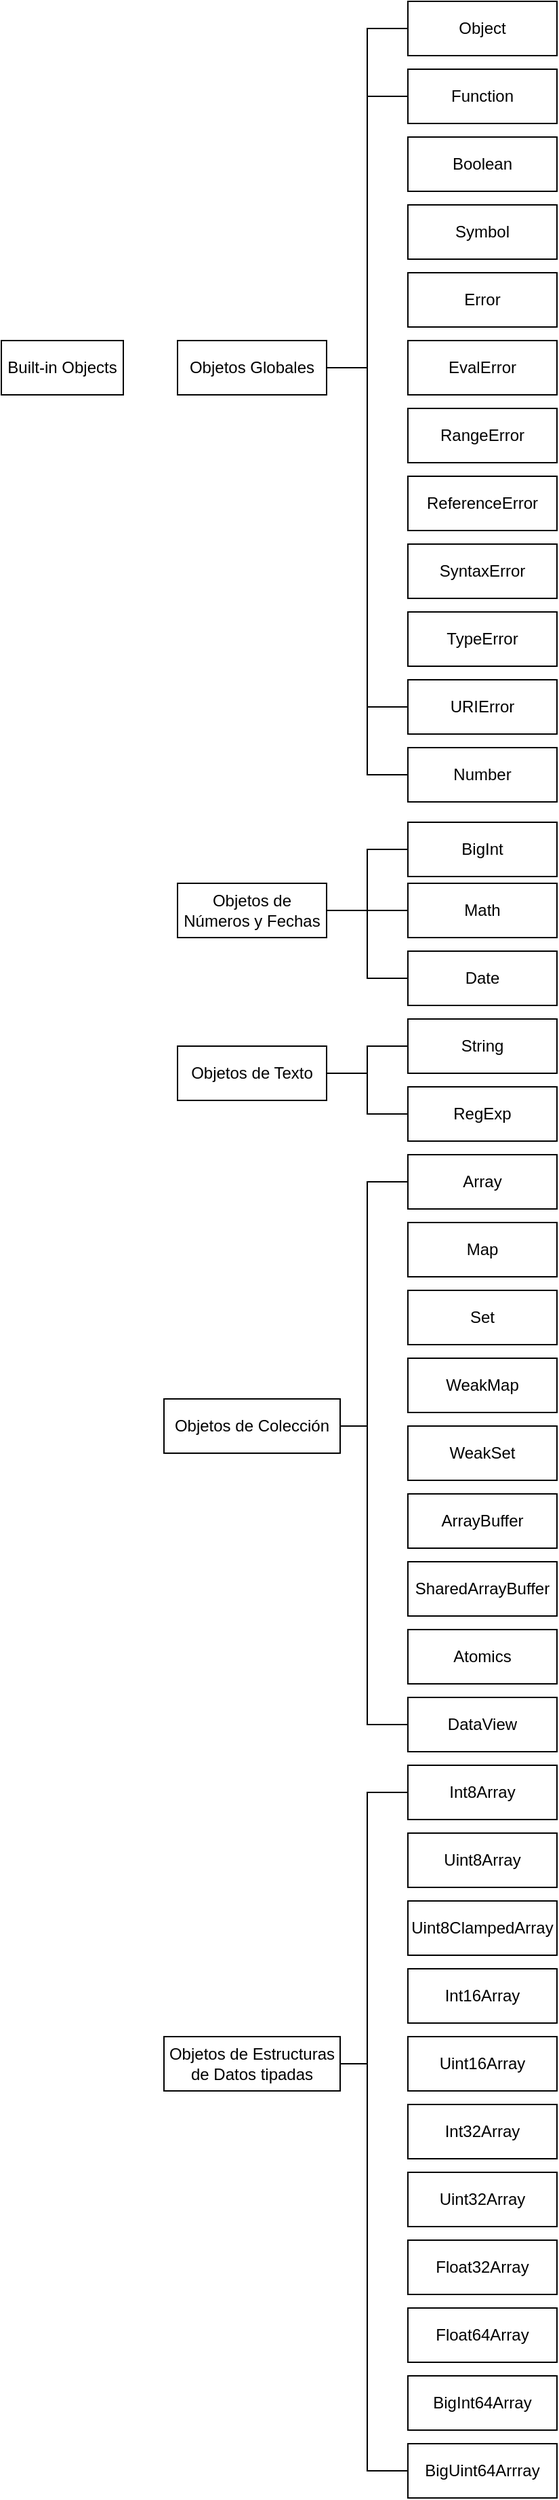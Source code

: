 <mxfile version="24.7.5">
  <diagram name="Página-1" id="v3zsgYYV9GJ_VKtIuJyU">
    <mxGraphModel dx="1956" dy="2351" grid="1" gridSize="10" guides="1" tooltips="1" connect="1" arrows="1" fold="1" page="1" pageScale="1" pageWidth="827" pageHeight="1169" math="0" shadow="0">
      <root>
        <mxCell id="0" />
        <mxCell id="1" parent="0" />
        <mxCell id="1BaBInEf8kQ6XVin8U2z-1" value="Built-in Objects" style="rounded=0;whiteSpace=wrap;html=1;" parent="1" vertex="1">
          <mxGeometry x="350" y="190" width="90" height="40" as="geometry" />
        </mxCell>
        <mxCell id="1BaBInEf8kQ6XVin8U2z-2" value="Objetos Globales" style="rounded=0;whiteSpace=wrap;html=1;" parent="1" vertex="1">
          <mxGeometry x="480" y="190" width="110" height="40" as="geometry" />
        </mxCell>
        <mxCell id="1BaBInEf8kQ6XVin8U2z-3" value="Objetos de Números y Fechas" style="rounded=0;whiteSpace=wrap;html=1;" parent="1" vertex="1">
          <mxGeometry x="480" y="590" width="110" height="40" as="geometry" />
        </mxCell>
        <mxCell id="1BaBInEf8kQ6XVin8U2z-4" value="Objetos de Texto" style="rounded=0;whiteSpace=wrap;html=1;" parent="1" vertex="1">
          <mxGeometry x="480" y="710" width="110" height="40" as="geometry" />
        </mxCell>
        <mxCell id="1BaBInEf8kQ6XVin8U2z-5" value="Objetos de Colección" style="rounded=0;whiteSpace=wrap;html=1;" parent="1" vertex="1">
          <mxGeometry x="470" y="970" width="130" height="40" as="geometry" />
        </mxCell>
        <mxCell id="1BaBInEf8kQ6XVin8U2z-6" value="Objetos de Estructuras de Datos tipadas" style="rounded=0;whiteSpace=wrap;html=1;" parent="1" vertex="1">
          <mxGeometry x="470" y="1440" width="130" height="40" as="geometry" />
        </mxCell>
        <mxCell id="1BaBInEf8kQ6XVin8U2z-7" value="Object" style="rounded=0;whiteSpace=wrap;html=1;" parent="1" vertex="1">
          <mxGeometry x="650" y="-60" width="110" height="40" as="geometry" />
        </mxCell>
        <mxCell id="1BaBInEf8kQ6XVin8U2z-8" value="Function" style="rounded=0;whiteSpace=wrap;html=1;" parent="1" vertex="1">
          <mxGeometry x="650" y="-10" width="110" height="40" as="geometry" />
        </mxCell>
        <mxCell id="1BaBInEf8kQ6XVin8U2z-9" value="Boolean" style="rounded=0;whiteSpace=wrap;html=1;" parent="1" vertex="1">
          <mxGeometry x="650" y="40" width="110" height="40" as="geometry" />
        </mxCell>
        <mxCell id="1BaBInEf8kQ6XVin8U2z-10" value="Symbol" style="rounded=0;whiteSpace=wrap;html=1;" parent="1" vertex="1">
          <mxGeometry x="650" y="90" width="110" height="40" as="geometry" />
        </mxCell>
        <mxCell id="1BaBInEf8kQ6XVin8U2z-11" value="Error" style="rounded=0;whiteSpace=wrap;html=1;" parent="1" vertex="1">
          <mxGeometry x="650" y="140" width="110" height="40" as="geometry" />
        </mxCell>
        <mxCell id="1BaBInEf8kQ6XVin8U2z-12" value="EvalError" style="rounded=0;whiteSpace=wrap;html=1;" parent="1" vertex="1">
          <mxGeometry x="650" y="190" width="110" height="40" as="geometry" />
        </mxCell>
        <mxCell id="1BaBInEf8kQ6XVin8U2z-13" value="RangeError" style="rounded=0;whiteSpace=wrap;html=1;" parent="1" vertex="1">
          <mxGeometry x="650" y="240" width="110" height="40" as="geometry" />
        </mxCell>
        <mxCell id="1BaBInEf8kQ6XVin8U2z-14" value="ReferenceError" style="rounded=0;whiteSpace=wrap;html=1;" parent="1" vertex="1">
          <mxGeometry x="650" y="290" width="110" height="40" as="geometry" />
        </mxCell>
        <mxCell id="1BaBInEf8kQ6XVin8U2z-15" value="SyntaxError" style="rounded=0;whiteSpace=wrap;html=1;" parent="1" vertex="1">
          <mxGeometry x="650" y="340" width="110" height="40" as="geometry" />
        </mxCell>
        <mxCell id="1BaBInEf8kQ6XVin8U2z-16" value="TypeError" style="rounded=0;whiteSpace=wrap;html=1;" parent="1" vertex="1">
          <mxGeometry x="650" y="390" width="110" height="40" as="geometry" />
        </mxCell>
        <mxCell id="1BaBInEf8kQ6XVin8U2z-17" value="URIError" style="rounded=0;whiteSpace=wrap;html=1;" parent="1" vertex="1">
          <mxGeometry x="650" y="440" width="110" height="40" as="geometry" />
        </mxCell>
        <mxCell id="1BaBInEf8kQ6XVin8U2z-18" value="" style="endArrow=none;html=1;rounded=0;entryX=0;entryY=0.5;entryDx=0;entryDy=0;exitX=1;exitY=0.5;exitDx=0;exitDy=0;" parent="1" source="1BaBInEf8kQ6XVin8U2z-2" target="1BaBInEf8kQ6XVin8U2z-7" edge="1">
          <mxGeometry width="50" height="50" relative="1" as="geometry">
            <mxPoint x="390" y="150" as="sourcePoint" />
            <mxPoint x="440" y="100" as="targetPoint" />
            <Array as="points">
              <mxPoint x="620" y="210" />
              <mxPoint x="620" y="50" />
              <mxPoint x="620" y="-40" />
            </Array>
          </mxGeometry>
        </mxCell>
        <mxCell id="1BaBInEf8kQ6XVin8U2z-20" value="" style="endArrow=none;html=1;rounded=0;entryX=0;entryY=0.5;entryDx=0;entryDy=0;" parent="1" target="1BaBInEf8kQ6XVin8U2z-8" edge="1">
          <mxGeometry width="50" height="50" relative="1" as="geometry">
            <mxPoint x="620" y="10" as="sourcePoint" />
            <mxPoint x="440" y="100" as="targetPoint" />
          </mxGeometry>
        </mxCell>
        <mxCell id="1BaBInEf8kQ6XVin8U2z-22" value="Number" style="rounded=0;whiteSpace=wrap;html=1;" parent="1" vertex="1">
          <mxGeometry x="650" y="490" width="110" height="40" as="geometry" />
        </mxCell>
        <mxCell id="1BaBInEf8kQ6XVin8U2z-23" value="BigInt" style="rounded=0;whiteSpace=wrap;html=1;" parent="1" vertex="1">
          <mxGeometry x="650" y="545" width="110" height="40" as="geometry" />
        </mxCell>
        <mxCell id="1BaBInEf8kQ6XVin8U2z-24" value="Math" style="rounded=0;whiteSpace=wrap;html=1;" parent="1" vertex="1">
          <mxGeometry x="650" y="590" width="110" height="40" as="geometry" />
        </mxCell>
        <mxCell id="1BaBInEf8kQ6XVin8U2z-25" value="Date" style="rounded=0;whiteSpace=wrap;html=1;" parent="1" vertex="1">
          <mxGeometry x="650" y="640" width="110" height="40" as="geometry" />
        </mxCell>
        <mxCell id="1BaBInEf8kQ6XVin8U2z-26" value="" style="endArrow=none;html=1;rounded=0;entryX=0;entryY=0.5;entryDx=0;entryDy=0;exitX=1;exitY=0.5;exitDx=0;exitDy=0;" parent="1" source="1BaBInEf8kQ6XVin8U2z-3" target="1BaBInEf8kQ6XVin8U2z-23" edge="1">
          <mxGeometry width="50" height="50" relative="1" as="geometry">
            <mxPoint x="580" y="730" as="sourcePoint" />
            <mxPoint x="630" y="680" as="targetPoint" />
            <Array as="points">
              <mxPoint x="620" y="610" />
              <mxPoint x="620" y="565" />
            </Array>
          </mxGeometry>
        </mxCell>
        <mxCell id="1BaBInEf8kQ6XVin8U2z-27" value="" style="endArrow=none;html=1;rounded=0;entryX=0;entryY=0.5;entryDx=0;entryDy=0;" parent="1" target="1BaBInEf8kQ6XVin8U2z-24" edge="1">
          <mxGeometry width="50" height="50" relative="1" as="geometry">
            <mxPoint x="620" y="610" as="sourcePoint" />
            <mxPoint x="640" y="560" as="targetPoint" />
          </mxGeometry>
        </mxCell>
        <mxCell id="1BaBInEf8kQ6XVin8U2z-28" value="" style="endArrow=none;html=1;rounded=0;entryX=0;entryY=0.5;entryDx=0;entryDy=0;exitX=1;exitY=0.5;exitDx=0;exitDy=0;" parent="1" source="1BaBInEf8kQ6XVin8U2z-3" target="1BaBInEf8kQ6XVin8U2z-25" edge="1">
          <mxGeometry width="50" height="50" relative="1" as="geometry">
            <mxPoint x="600" y="620" as="sourcePoint" />
            <mxPoint x="660" y="575" as="targetPoint" />
            <Array as="points">
              <mxPoint x="620" y="610" />
              <mxPoint x="620" y="660" />
            </Array>
          </mxGeometry>
        </mxCell>
        <mxCell id="1BaBInEf8kQ6XVin8U2z-29" value="" style="endArrow=none;html=1;rounded=0;entryX=0;entryY=0.5;entryDx=0;entryDy=0;exitX=1;exitY=0.5;exitDx=0;exitDy=0;" parent="1" source="1BaBInEf8kQ6XVin8U2z-2" target="1BaBInEf8kQ6XVin8U2z-22" edge="1">
          <mxGeometry width="50" height="50" relative="1" as="geometry">
            <mxPoint x="600" y="220" as="sourcePoint" />
            <mxPoint x="660" y="-30" as="targetPoint" />
            <Array as="points">
              <mxPoint x="620" y="210" />
              <mxPoint x="620" y="510" />
            </Array>
          </mxGeometry>
        </mxCell>
        <mxCell id="1BaBInEf8kQ6XVin8U2z-30" value="" style="endArrow=none;html=1;rounded=0;entryX=0;entryY=0.5;entryDx=0;entryDy=0;exitX=1;exitY=0.5;exitDx=0;exitDy=0;" parent="1" source="1BaBInEf8kQ6XVin8U2z-2" target="1BaBInEf8kQ6XVin8U2z-17" edge="1">
          <mxGeometry width="50" height="50" relative="1" as="geometry">
            <mxPoint x="600" y="220" as="sourcePoint" />
            <mxPoint x="660" y="520" as="targetPoint" />
            <Array as="points">
              <mxPoint x="620" y="210" />
              <mxPoint x="620" y="460" />
            </Array>
          </mxGeometry>
        </mxCell>
        <mxCell id="1BaBInEf8kQ6XVin8U2z-31" value="String" style="rounded=0;whiteSpace=wrap;html=1;" parent="1" vertex="1">
          <mxGeometry x="650" y="690" width="110" height="40" as="geometry" />
        </mxCell>
        <mxCell id="1BaBInEf8kQ6XVin8U2z-32" value="RegExp" style="rounded=0;whiteSpace=wrap;html=1;" parent="1" vertex="1">
          <mxGeometry x="650" y="740" width="110" height="40" as="geometry" />
        </mxCell>
        <mxCell id="1BaBInEf8kQ6XVin8U2z-33" value="" style="endArrow=none;html=1;rounded=0;exitX=1;exitY=0.5;exitDx=0;exitDy=0;entryX=0;entryY=0.5;entryDx=0;entryDy=0;" parent="1" source="1BaBInEf8kQ6XVin8U2z-4" target="1BaBInEf8kQ6XVin8U2z-32" edge="1">
          <mxGeometry width="50" height="50" relative="1" as="geometry">
            <mxPoint x="600" y="620" as="sourcePoint" />
            <mxPoint x="640" y="760" as="targetPoint" />
            <Array as="points">
              <mxPoint x="620" y="730" />
              <mxPoint x="620" y="760" />
            </Array>
          </mxGeometry>
        </mxCell>
        <mxCell id="1BaBInEf8kQ6XVin8U2z-34" value="" style="endArrow=none;html=1;rounded=0;exitX=1;exitY=0.5;exitDx=0;exitDy=0;entryX=0;entryY=0.5;entryDx=0;entryDy=0;" parent="1" source="1BaBInEf8kQ6XVin8U2z-4" target="1BaBInEf8kQ6XVin8U2z-31" edge="1">
          <mxGeometry width="50" height="50" relative="1" as="geometry">
            <mxPoint x="600" y="740" as="sourcePoint" />
            <mxPoint x="660" y="770" as="targetPoint" />
            <Array as="points">
              <mxPoint x="620" y="730" />
              <mxPoint x="620" y="710" />
            </Array>
          </mxGeometry>
        </mxCell>
        <mxCell id="1BaBInEf8kQ6XVin8U2z-35" value="Array" style="rounded=0;whiteSpace=wrap;html=1;" parent="1" vertex="1">
          <mxGeometry x="650" y="790" width="110" height="40" as="geometry" />
        </mxCell>
        <mxCell id="1BaBInEf8kQ6XVin8U2z-36" value="Map" style="rounded=0;whiteSpace=wrap;html=1;" parent="1" vertex="1">
          <mxGeometry x="650" y="840" width="110" height="40" as="geometry" />
        </mxCell>
        <mxCell id="1BaBInEf8kQ6XVin8U2z-37" value="Set" style="rounded=0;whiteSpace=wrap;html=1;" parent="1" vertex="1">
          <mxGeometry x="650" y="890" width="110" height="40" as="geometry" />
        </mxCell>
        <mxCell id="1BaBInEf8kQ6XVin8U2z-38" value="WeakMap" style="rounded=0;whiteSpace=wrap;html=1;" parent="1" vertex="1">
          <mxGeometry x="650" y="940" width="110" height="40" as="geometry" />
        </mxCell>
        <mxCell id="1BaBInEf8kQ6XVin8U2z-39" value="WeakSet" style="rounded=0;whiteSpace=wrap;html=1;" parent="1" vertex="1">
          <mxGeometry x="650" y="990" width="110" height="40" as="geometry" />
        </mxCell>
        <mxCell id="1BaBInEf8kQ6XVin8U2z-40" value="ArrayBuffer" style="rounded=0;whiteSpace=wrap;html=1;" parent="1" vertex="1">
          <mxGeometry x="650" y="1040" width="110" height="40" as="geometry" />
        </mxCell>
        <mxCell id="1BaBInEf8kQ6XVin8U2z-41" value="SharedArrayBuffer" style="rounded=0;whiteSpace=wrap;html=1;" parent="1" vertex="1">
          <mxGeometry x="650" y="1090" width="110" height="40" as="geometry" />
        </mxCell>
        <mxCell id="1BaBInEf8kQ6XVin8U2z-42" value="Atomics" style="rounded=0;whiteSpace=wrap;html=1;" parent="1" vertex="1">
          <mxGeometry x="650" y="1140" width="110" height="40" as="geometry" />
        </mxCell>
        <mxCell id="1BaBInEf8kQ6XVin8U2z-43" value="DataView" style="rounded=0;whiteSpace=wrap;html=1;" parent="1" vertex="1">
          <mxGeometry x="650" y="1190" width="110" height="40" as="geometry" />
        </mxCell>
        <mxCell id="1BaBInEf8kQ6XVin8U2z-44" value="" style="endArrow=none;html=1;rounded=0;exitX=1;exitY=0.5;exitDx=0;exitDy=0;entryX=0;entryY=0.5;entryDx=0;entryDy=0;" parent="1" source="1BaBInEf8kQ6XVin8U2z-5" target="1BaBInEf8kQ6XVin8U2z-35" edge="1">
          <mxGeometry width="50" height="50" relative="1" as="geometry">
            <mxPoint x="600" y="740" as="sourcePoint" />
            <mxPoint x="660" y="720" as="targetPoint" />
            <Array as="points">
              <mxPoint x="620" y="990" />
              <mxPoint x="620" y="810" />
            </Array>
          </mxGeometry>
        </mxCell>
        <mxCell id="1BaBInEf8kQ6XVin8U2z-45" value="" style="endArrow=none;html=1;rounded=0;exitX=1;exitY=0.5;exitDx=0;exitDy=0;entryX=0;entryY=0.5;entryDx=0;entryDy=0;" parent="1" source="1BaBInEf8kQ6XVin8U2z-5" target="1BaBInEf8kQ6XVin8U2z-43" edge="1">
          <mxGeometry width="50" height="50" relative="1" as="geometry">
            <mxPoint x="610" y="1000" as="sourcePoint" />
            <mxPoint x="660" y="820" as="targetPoint" />
            <Array as="points">
              <mxPoint x="620" y="990" />
              <mxPoint x="620" y="1140" />
              <mxPoint x="620" y="1210" />
            </Array>
          </mxGeometry>
        </mxCell>
        <mxCell id="rx3dfesW_42bfVMa2w8u-1" value="Int8Array" style="rounded=0;whiteSpace=wrap;html=1;" vertex="1" parent="1">
          <mxGeometry x="650" y="1240" width="110" height="40" as="geometry" />
        </mxCell>
        <mxCell id="rx3dfesW_42bfVMa2w8u-2" value="Uint8Array" style="rounded=0;whiteSpace=wrap;html=1;" vertex="1" parent="1">
          <mxGeometry x="650" y="1290" width="110" height="40" as="geometry" />
        </mxCell>
        <mxCell id="rx3dfesW_42bfVMa2w8u-3" value="Uint8ClampedArray" style="rounded=0;whiteSpace=wrap;html=1;" vertex="1" parent="1">
          <mxGeometry x="650" y="1340" width="110" height="40" as="geometry" />
        </mxCell>
        <mxCell id="rx3dfesW_42bfVMa2w8u-4" value="Int16Array" style="rounded=0;whiteSpace=wrap;html=1;" vertex="1" parent="1">
          <mxGeometry x="650" y="1390" width="110" height="40" as="geometry" />
        </mxCell>
        <mxCell id="rx3dfesW_42bfVMa2w8u-5" value="Uint16Array" style="rounded=0;whiteSpace=wrap;html=1;" vertex="1" parent="1">
          <mxGeometry x="650" y="1440" width="110" height="40" as="geometry" />
        </mxCell>
        <mxCell id="rx3dfesW_42bfVMa2w8u-6" value="Int32Array" style="rounded=0;whiteSpace=wrap;html=1;" vertex="1" parent="1">
          <mxGeometry x="650" y="1490" width="110" height="40" as="geometry" />
        </mxCell>
        <mxCell id="rx3dfesW_42bfVMa2w8u-7" value="Uint32Array" style="rounded=0;whiteSpace=wrap;html=1;" vertex="1" parent="1">
          <mxGeometry x="650" y="1540" width="110" height="40" as="geometry" />
        </mxCell>
        <mxCell id="rx3dfesW_42bfVMa2w8u-8" value="Float32Array" style="rounded=0;whiteSpace=wrap;html=1;" vertex="1" parent="1">
          <mxGeometry x="650" y="1590" width="110" height="40" as="geometry" />
        </mxCell>
        <mxCell id="rx3dfesW_42bfVMa2w8u-9" value="Float64Array" style="rounded=0;whiteSpace=wrap;html=1;" vertex="1" parent="1">
          <mxGeometry x="650" y="1640" width="110" height="40" as="geometry" />
        </mxCell>
        <mxCell id="rx3dfesW_42bfVMa2w8u-10" value="BigInt64Array" style="rounded=0;whiteSpace=wrap;html=1;" vertex="1" parent="1">
          <mxGeometry x="650" y="1690" width="110" height="40" as="geometry" />
        </mxCell>
        <mxCell id="rx3dfesW_42bfVMa2w8u-11" value="BigUint64Arrray" style="rounded=0;whiteSpace=wrap;html=1;" vertex="1" parent="1">
          <mxGeometry x="650" y="1740" width="110" height="40" as="geometry" />
        </mxCell>
        <mxCell id="rx3dfesW_42bfVMa2w8u-12" value="" style="endArrow=none;html=1;rounded=0;exitX=1;exitY=0.5;exitDx=0;exitDy=0;entryX=0;entryY=0.5;entryDx=0;entryDy=0;" edge="1" parent="1" target="rx3dfesW_42bfVMa2w8u-11">
          <mxGeometry width="50" height="50" relative="1" as="geometry">
            <mxPoint x="600" y="1460" as="sourcePoint" />
            <mxPoint x="650" y="1680" as="targetPoint" />
            <Array as="points">
              <mxPoint x="620" y="1460" />
              <mxPoint x="620" y="1610" />
              <mxPoint x="620" y="1760" />
            </Array>
          </mxGeometry>
        </mxCell>
        <mxCell id="rx3dfesW_42bfVMa2w8u-13" value="" style="endArrow=none;html=1;rounded=0;entryX=0;entryY=0.5;entryDx=0;entryDy=0;" edge="1" parent="1">
          <mxGeometry width="50" height="50" relative="1" as="geometry">
            <mxPoint x="600" y="1460" as="sourcePoint" />
            <mxPoint x="650" y="1260" as="targetPoint" />
            <Array as="points">
              <mxPoint x="620" y="1460" />
              <mxPoint x="620" y="1260" />
            </Array>
          </mxGeometry>
        </mxCell>
      </root>
    </mxGraphModel>
  </diagram>
</mxfile>
